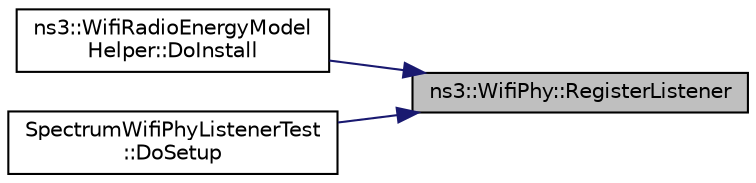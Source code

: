 digraph "ns3::WifiPhy::RegisterListener"
{
 // LATEX_PDF_SIZE
  edge [fontname="Helvetica",fontsize="10",labelfontname="Helvetica",labelfontsize="10"];
  node [fontname="Helvetica",fontsize="10",shape=record];
  rankdir="RL";
  Node1 [label="ns3::WifiPhy::RegisterListener",height=0.2,width=0.4,color="black", fillcolor="grey75", style="filled", fontcolor="black",tooltip=" "];
  Node1 -> Node2 [dir="back",color="midnightblue",fontsize="10",style="solid",fontname="Helvetica"];
  Node2 [label="ns3::WifiRadioEnergyModel\lHelper::DoInstall",height=0.2,width=0.4,color="black", fillcolor="white", style="filled",URL="$classns3_1_1_wifi_radio_energy_model_helper.html#ab3d00ebcc43b4caacd9ca8e2565b8421",tooltip=" "];
  Node1 -> Node3 [dir="back",color="midnightblue",fontsize="10",style="solid",fontname="Helvetica"];
  Node3 [label="SpectrumWifiPhyListenerTest\l::DoSetup",height=0.2,width=0.4,color="black", fillcolor="white", style="filled",URL="$class_spectrum_wifi_phy_listener_test.html#a2649c02c0afb6632b514e9f81ad77cb9",tooltip="Implementation to do any local setup required for this TestCase."];
}
